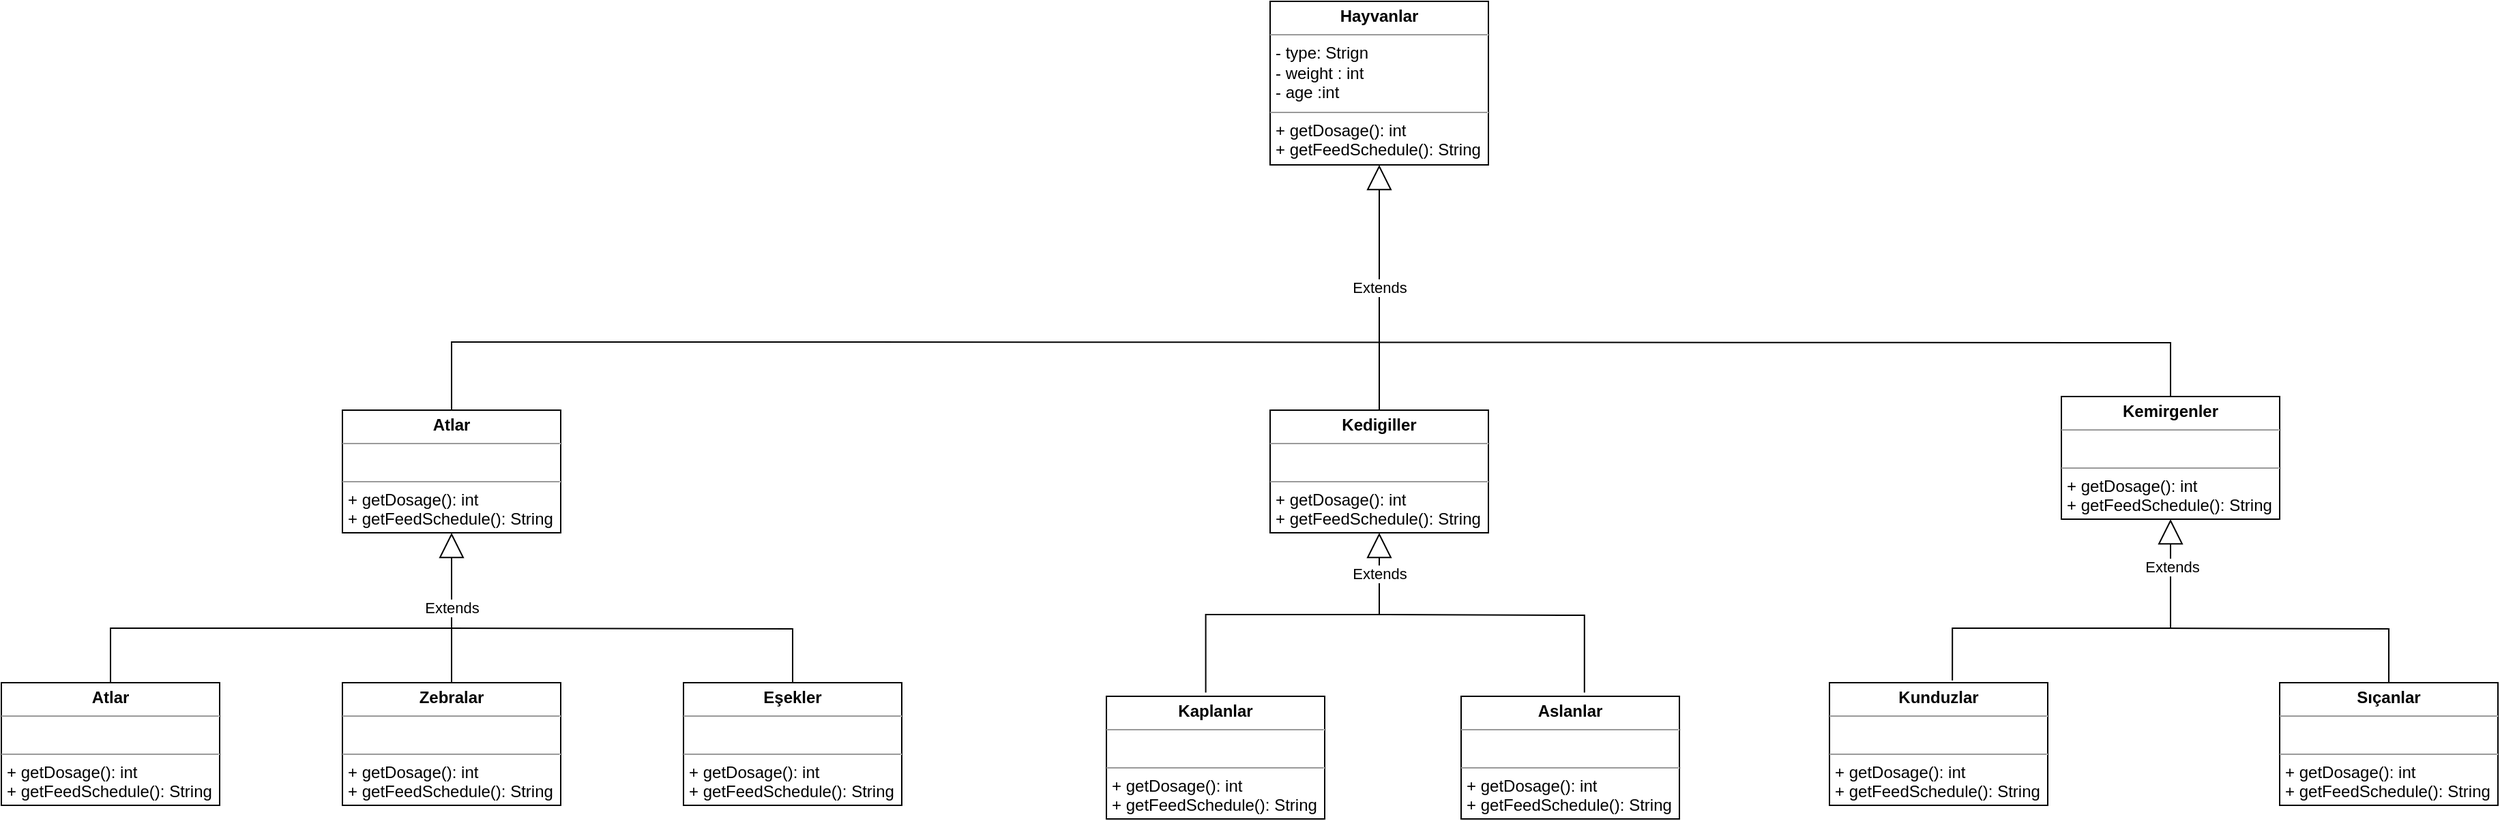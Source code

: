 <mxfile version="21.6.9" type="github">
  <diagram name="Page-1" id="929967ad-93f9-6ef4-fab6-5d389245f69c">
    <mxGraphModel dx="1050" dy="566" grid="1" gridSize="10" guides="1" tooltips="1" connect="1" arrows="1" fold="1" page="1" pageScale="1.5" pageWidth="1169" pageHeight="826" background="none" math="0" shadow="0">
      <root>
        <mxCell id="0" style=";html=1;" />
        <mxCell id="1" style=";html=1;" parent="0" />
        <mxCell id="WD0ij5VrC9FTPScvpOah-1" value="&lt;p style=&quot;margin:0px;margin-top:4px;text-align:center;&quot;&gt;&lt;b&gt;Hayvanlar&lt;/b&gt;&lt;/p&gt;&lt;hr size=&quot;1&quot;&gt;&lt;p style=&quot;margin:0px;margin-left:4px;&quot;&gt;- type: Strign&lt;/p&gt;&lt;p style=&quot;margin:0px;margin-left:4px;&quot;&gt;- weight : int&lt;/p&gt;&lt;p style=&quot;margin:0px;margin-left:4px;&quot;&gt;- age :int&lt;/p&gt;&lt;hr size=&quot;1&quot;&gt;&lt;p style=&quot;margin:0px;margin-left:4px;&quot;&gt;+ getDosage(): int&lt;/p&gt;&lt;p style=&quot;margin:0px;margin-left:4px;&quot;&gt;+ getFeedSchedule(): String&lt;/p&gt;" style="verticalAlign=top;align=left;overflow=fill;fontSize=12;fontFamily=Helvetica;html=1;whiteSpace=wrap;" vertex="1" parent="1">
          <mxGeometry x="930" y="210" width="160" height="120" as="geometry" />
        </mxCell>
        <mxCell id="WD0ij5VrC9FTPScvpOah-2" value="&lt;p style=&quot;margin:0px;margin-top:4px;text-align:center;&quot;&gt;&lt;b&gt;Sıçanlar&lt;/b&gt;&lt;/p&gt;&lt;hr size=&quot;1&quot;&gt;&lt;p style=&quot;margin:0px;margin-left:4px;&quot;&gt;&lt;br&gt;&lt;/p&gt;&lt;hr size=&quot;1&quot;&gt;&lt;p style=&quot;border-color: var(--border-color); margin: 0px 0px 0px 4px;&quot;&gt;+ getDosage(): int&lt;/p&gt;&lt;p style=&quot;border-color: var(--border-color); margin: 0px 0px 0px 4px;&quot;&gt;+ getFeedSchedule(): String&lt;/p&gt;" style="verticalAlign=top;align=left;overflow=fill;fontSize=12;fontFamily=Helvetica;html=1;whiteSpace=wrap;" vertex="1" parent="1">
          <mxGeometry x="1670" y="710" width="160" height="90" as="geometry" />
        </mxCell>
        <mxCell id="WD0ij5VrC9FTPScvpOah-3" value="&lt;p style=&quot;margin:0px;margin-top:4px;text-align:center;&quot;&gt;&lt;b&gt;Kemirgenler&lt;/b&gt;&lt;/p&gt;&lt;hr size=&quot;1&quot;&gt;&lt;p style=&quot;margin:0px;margin-left:4px;&quot;&gt;&lt;br&gt;&lt;/p&gt;&lt;hr size=&quot;1&quot;&gt;&lt;p style=&quot;border-color: var(--border-color); margin: 0px 0px 0px 4px;&quot;&gt;+ getDosage(): int&lt;/p&gt;&lt;p style=&quot;border-color: var(--border-color); margin: 0px 0px 0px 4px;&quot;&gt;+ getFeedSchedule(): String&lt;/p&gt;" style="verticalAlign=top;align=left;overflow=fill;fontSize=12;fontFamily=Helvetica;html=1;whiteSpace=wrap;" vertex="1" parent="1">
          <mxGeometry x="1510" y="500" width="160" height="90" as="geometry" />
        </mxCell>
        <mxCell id="WD0ij5VrC9FTPScvpOah-4" value="&lt;p style=&quot;margin:0px;margin-top:4px;text-align:center;&quot;&gt;&lt;b&gt;Kedigiller&lt;/b&gt;&lt;/p&gt;&lt;hr size=&quot;1&quot;&gt;&lt;p style=&quot;margin:0px;margin-left:4px;&quot;&gt;&lt;br&gt;&lt;/p&gt;&lt;hr size=&quot;1&quot;&gt;&lt;p style=&quot;border-color: var(--border-color); margin: 0px 0px 0px 4px;&quot;&gt;+ getDosage(): int&lt;/p&gt;&lt;p style=&quot;border-color: var(--border-color); margin: 0px 0px 0px 4px;&quot;&gt;+ getFeedSchedule(): String&lt;/p&gt;" style="verticalAlign=top;align=left;overflow=fill;fontSize=12;fontFamily=Helvetica;html=1;whiteSpace=wrap;" vertex="1" parent="1">
          <mxGeometry x="930" y="510" width="160" height="90" as="geometry" />
        </mxCell>
        <mxCell id="WD0ij5VrC9FTPScvpOah-5" value="&lt;p style=&quot;margin:0px;margin-top:4px;text-align:center;&quot;&gt;&lt;b&gt;Kaplanlar&lt;/b&gt;&lt;/p&gt;&lt;hr size=&quot;1&quot;&gt;&lt;p style=&quot;margin:0px;margin-left:4px;&quot;&gt;&lt;br&gt;&lt;/p&gt;&lt;hr size=&quot;1&quot;&gt;&lt;p style=&quot;border-color: var(--border-color); margin: 0px 0px 0px 4px;&quot;&gt;+ getDosage(): int&lt;/p&gt;&lt;p style=&quot;border-color: var(--border-color); margin: 0px 0px 0px 4px;&quot;&gt;+ getFeedSchedule(): String&lt;/p&gt;" style="verticalAlign=top;align=left;overflow=fill;fontSize=12;fontFamily=Helvetica;html=1;whiteSpace=wrap;" vertex="1" parent="1">
          <mxGeometry x="810" y="720" width="160" height="90" as="geometry" />
        </mxCell>
        <mxCell id="WD0ij5VrC9FTPScvpOah-6" value="&lt;p style=&quot;margin:0px;margin-top:4px;text-align:center;&quot;&gt;&lt;b&gt;Eşekler&lt;/b&gt;&lt;/p&gt;&lt;hr size=&quot;1&quot;&gt;&lt;p style=&quot;margin:0px;margin-left:4px;&quot;&gt;&lt;br&gt;&lt;/p&gt;&lt;hr size=&quot;1&quot;&gt;&lt;p style=&quot;border-color: var(--border-color); margin: 0px 0px 0px 4px;&quot;&gt;+ getDosage(): int&lt;/p&gt;&lt;p style=&quot;border-color: var(--border-color); margin: 0px 0px 0px 4px;&quot;&gt;+ getFeedSchedule(): String&lt;/p&gt;" style="verticalAlign=top;align=left;overflow=fill;fontSize=12;fontFamily=Helvetica;html=1;whiteSpace=wrap;" vertex="1" parent="1">
          <mxGeometry x="500" y="710" width="160" height="90" as="geometry" />
        </mxCell>
        <mxCell id="WD0ij5VrC9FTPScvpOah-7" value="&lt;p style=&quot;margin:0px;margin-top:4px;text-align:center;&quot;&gt;&lt;b&gt;Atlar&lt;/b&gt;&lt;/p&gt;&lt;hr size=&quot;1&quot;&gt;&lt;p style=&quot;margin:0px;margin-left:4px;&quot;&gt;&lt;br&gt;&lt;/p&gt;&lt;hr size=&quot;1&quot;&gt;&lt;p style=&quot;border-color: var(--border-color); margin: 0px 0px 0px 4px;&quot;&gt;+ getDosage(): int&lt;/p&gt;&lt;p style=&quot;border-color: var(--border-color); margin: 0px 0px 0px 4px;&quot;&gt;+ getFeedSchedule(): String&lt;/p&gt;" style="verticalAlign=top;align=left;overflow=fill;fontSize=12;fontFamily=Helvetica;html=1;whiteSpace=wrap;" vertex="1" parent="1">
          <mxGeometry y="710" width="160" height="90" as="geometry" />
        </mxCell>
        <mxCell id="WD0ij5VrC9FTPScvpOah-8" value="&lt;p style=&quot;margin:0px;margin-top:4px;text-align:center;&quot;&gt;&lt;b&gt;Atlar&lt;/b&gt;&lt;/p&gt;&lt;hr size=&quot;1&quot;&gt;&lt;p style=&quot;margin:0px;margin-left:4px;&quot;&gt;&lt;br&gt;&lt;/p&gt;&lt;hr size=&quot;1&quot;&gt;&lt;p style=&quot;border-color: var(--border-color); margin: 0px 0px 0px 4px;&quot;&gt;+ getDosage(): int&lt;/p&gt;&lt;p style=&quot;border-color: var(--border-color); margin: 0px 0px 0px 4px;&quot;&gt;+ getFeedSchedule(): String&lt;/p&gt;" style="verticalAlign=top;align=left;overflow=fill;fontSize=12;fontFamily=Helvetica;html=1;whiteSpace=wrap;" vertex="1" parent="1">
          <mxGeometry x="250" y="510" width="160" height="90" as="geometry" />
        </mxCell>
        <mxCell id="WD0ij5VrC9FTPScvpOah-9" value="Extends" style="endArrow=block;endSize=16;endFill=0;html=1;rounded=0;entryX=0.5;entryY=1;entryDx=0;entryDy=0;exitX=0.5;exitY=0;exitDx=0;exitDy=0;" edge="1" parent="1" source="WD0ij5VrC9FTPScvpOah-4" target="WD0ij5VrC9FTPScvpOah-1">
          <mxGeometry width="160" relative="1" as="geometry">
            <mxPoint x="460" y="530" as="sourcePoint" />
            <mxPoint x="620" y="530" as="targetPoint" />
          </mxGeometry>
        </mxCell>
        <mxCell id="WD0ij5VrC9FTPScvpOah-12" value="" style="endArrow=none;html=1;edgeStyle=orthogonalEdgeStyle;rounded=0;exitX=0.5;exitY=0;exitDx=0;exitDy=0;" edge="1" parent="1" source="WD0ij5VrC9FTPScvpOah-8">
          <mxGeometry relative="1" as="geometry">
            <mxPoint x="250" y="460" as="sourcePoint" />
            <mxPoint x="520" y="460" as="targetPoint" />
            <Array as="points">
              <mxPoint x="330" y="460" />
              <mxPoint x="520" y="460" />
            </Array>
          </mxGeometry>
        </mxCell>
        <mxCell id="WD0ij5VrC9FTPScvpOah-15" value="" style="endArrow=none;html=1;edgeStyle=orthogonalEdgeStyle;rounded=0;entryX=0.5;entryY=0;entryDx=0;entryDy=0;" edge="1" parent="1" target="WD0ij5VrC9FTPScvpOah-3">
          <mxGeometry relative="1" as="geometry">
            <mxPoint x="520" y="460" as="sourcePoint" />
            <mxPoint x="740" y="410" as="targetPoint" />
          </mxGeometry>
        </mxCell>
        <mxCell id="WD0ij5VrC9FTPScvpOah-19" value="&lt;p style=&quot;margin:0px;margin-top:4px;text-align:center;&quot;&gt;&lt;b&gt;Kunduzlar&lt;/b&gt;&lt;/p&gt;&lt;hr size=&quot;1&quot;&gt;&lt;p style=&quot;margin:0px;margin-left:4px;&quot;&gt;&lt;br&gt;&lt;/p&gt;&lt;hr size=&quot;1&quot;&gt;&lt;p style=&quot;border-color: var(--border-color); margin: 0px 0px 0px 4px;&quot;&gt;+ getDosage(): int&lt;/p&gt;&lt;p style=&quot;border-color: var(--border-color); margin: 0px 0px 0px 4px;&quot;&gt;+ getFeedSchedule(): String&lt;/p&gt;" style="verticalAlign=top;align=left;overflow=fill;fontSize=12;fontFamily=Helvetica;html=1;whiteSpace=wrap;" vertex="1" parent="1">
          <mxGeometry x="1340" y="710" width="160" height="90" as="geometry" />
        </mxCell>
        <mxCell id="WD0ij5VrC9FTPScvpOah-20" value="&lt;p style=&quot;margin:0px;margin-top:4px;text-align:center;&quot;&gt;&lt;b&gt;Aslanlar&lt;/b&gt;&lt;/p&gt;&lt;hr size=&quot;1&quot;&gt;&lt;p style=&quot;margin:0px;margin-left:4px;&quot;&gt;&lt;br&gt;&lt;/p&gt;&lt;hr size=&quot;1&quot;&gt;&lt;p style=&quot;border-color: var(--border-color); margin: 0px 0px 0px 4px;&quot;&gt;+ getDosage(): int&lt;/p&gt;&lt;p style=&quot;border-color: var(--border-color); margin: 0px 0px 0px 4px;&quot;&gt;+ getFeedSchedule(): String&lt;/p&gt;" style="verticalAlign=top;align=left;overflow=fill;fontSize=12;fontFamily=Helvetica;html=1;whiteSpace=wrap;" vertex="1" parent="1">
          <mxGeometry x="1070" y="720" width="160" height="90" as="geometry" />
        </mxCell>
        <mxCell id="WD0ij5VrC9FTPScvpOah-21" value="&lt;p style=&quot;margin:0px;margin-top:4px;text-align:center;&quot;&gt;&lt;b&gt;Zebralar&lt;/b&gt;&lt;/p&gt;&lt;hr size=&quot;1&quot;&gt;&lt;p style=&quot;margin:0px;margin-left:4px;&quot;&gt;&lt;br&gt;&lt;/p&gt;&lt;hr size=&quot;1&quot;&gt;&lt;p style=&quot;border-color: var(--border-color); margin: 0px 0px 0px 4px;&quot;&gt;+ getDosage(): int&lt;/p&gt;&lt;p style=&quot;border-color: var(--border-color); margin: 0px 0px 0px 4px;&quot;&gt;+ getFeedSchedule(): String&lt;/p&gt;" style="verticalAlign=top;align=left;overflow=fill;fontSize=12;fontFamily=Helvetica;html=1;whiteSpace=wrap;" vertex="1" parent="1">
          <mxGeometry x="250" y="710" width="160" height="90" as="geometry" />
        </mxCell>
        <mxCell id="WD0ij5VrC9FTPScvpOah-26" value="Extends" style="endArrow=block;endSize=16;endFill=0;html=1;rounded=0;entryX=0.5;entryY=1;entryDx=0;entryDy=0;" edge="1" parent="1" target="WD0ij5VrC9FTPScvpOah-3">
          <mxGeometry x="0.125" y="-1" width="160" relative="1" as="geometry">
            <mxPoint x="1590" y="670" as="sourcePoint" />
            <mxPoint x="1450" y="619" as="targetPoint" />
            <mxPoint as="offset" />
          </mxGeometry>
        </mxCell>
        <mxCell id="WD0ij5VrC9FTPScvpOah-27" value="Extends" style="endArrow=block;endSize=16;endFill=0;html=1;rounded=0;entryX=0.5;entryY=1;entryDx=0;entryDy=0;" edge="1" parent="1" target="WD0ij5VrC9FTPScvpOah-4">
          <mxGeometry width="160" relative="1" as="geometry">
            <mxPoint x="1010" y="660" as="sourcePoint" />
            <mxPoint x="1020" y="640" as="targetPoint" />
          </mxGeometry>
        </mxCell>
        <mxCell id="WD0ij5VrC9FTPScvpOah-32" value="" style="endArrow=none;html=1;edgeStyle=orthogonalEdgeStyle;rounded=0;exitX=0.5;exitY=0;exitDx=0;exitDy=0;" edge="1" parent="1" source="WD0ij5VrC9FTPScvpOah-7">
          <mxGeometry relative="1" as="geometry">
            <mxPoint x="170" y="670" as="sourcePoint" />
            <mxPoint x="330" y="670" as="targetPoint" />
            <Array as="points">
              <mxPoint x="80" y="670" />
            </Array>
          </mxGeometry>
        </mxCell>
        <mxCell id="WD0ij5VrC9FTPScvpOah-35" value="Extends" style="endArrow=block;endSize=16;endFill=0;html=1;rounded=0;entryX=0.5;entryY=1;entryDx=0;entryDy=0;exitX=0.5;exitY=0;exitDx=0;exitDy=0;" edge="1" parent="1" source="WD0ij5VrC9FTPScvpOah-21" target="WD0ij5VrC9FTPScvpOah-8">
          <mxGeometry width="160" relative="1" as="geometry">
            <mxPoint x="230" y="700" as="sourcePoint" />
            <mxPoint x="390" y="700" as="targetPoint" />
          </mxGeometry>
        </mxCell>
        <mxCell id="WD0ij5VrC9FTPScvpOah-36" value="" style="endArrow=none;html=1;edgeStyle=orthogonalEdgeStyle;rounded=0;entryX=0.5;entryY=0;entryDx=0;entryDy=0;" edge="1" parent="1" target="WD0ij5VrC9FTPScvpOah-6">
          <mxGeometry relative="1" as="geometry">
            <mxPoint x="330" y="670" as="sourcePoint" />
            <mxPoint x="490" y="670" as="targetPoint" />
          </mxGeometry>
        </mxCell>
        <mxCell id="WD0ij5VrC9FTPScvpOah-39" value="" style="endArrow=none;html=1;edgeStyle=orthogonalEdgeStyle;rounded=0;exitX=0.455;exitY=-0.031;exitDx=0;exitDy=0;exitPerimeter=0;" edge="1" parent="1" source="WD0ij5VrC9FTPScvpOah-5">
          <mxGeometry relative="1" as="geometry">
            <mxPoint x="850" y="660" as="sourcePoint" />
            <mxPoint x="1010" y="650" as="targetPoint" />
            <Array as="points">
              <mxPoint x="883" y="660" />
              <mxPoint x="1010" y="660" />
            </Array>
          </mxGeometry>
        </mxCell>
        <mxCell id="WD0ij5VrC9FTPScvpOah-42" value="" style="endArrow=none;html=1;edgeStyle=orthogonalEdgeStyle;rounded=0;entryX=0.565;entryY=-0.031;entryDx=0;entryDy=0;entryPerimeter=0;" edge="1" parent="1" target="WD0ij5VrC9FTPScvpOah-20">
          <mxGeometry relative="1" as="geometry">
            <mxPoint x="1010" y="660" as="sourcePoint" />
            <mxPoint x="1160" y="680" as="targetPoint" />
          </mxGeometry>
        </mxCell>
        <mxCell id="WD0ij5VrC9FTPScvpOah-45" value="" style="endArrow=none;html=1;edgeStyle=orthogonalEdgeStyle;rounded=0;entryX=0.5;entryY=0;entryDx=0;entryDy=0;" edge="1" parent="1" target="WD0ij5VrC9FTPScvpOah-2">
          <mxGeometry relative="1" as="geometry">
            <mxPoint x="1580" y="670" as="sourcePoint" />
            <mxPoint x="1740" y="670" as="targetPoint" />
          </mxGeometry>
        </mxCell>
        <mxCell id="WD0ij5VrC9FTPScvpOah-48" value="" style="endArrow=none;html=1;edgeStyle=orthogonalEdgeStyle;rounded=0;exitX=0.563;exitY=-0.018;exitDx=0;exitDy=0;exitPerimeter=0;" edge="1" parent="1" source="WD0ij5VrC9FTPScvpOah-19">
          <mxGeometry relative="1" as="geometry">
            <mxPoint x="1430" y="670" as="sourcePoint" />
            <mxPoint x="1590" y="670" as="targetPoint" />
            <Array as="points">
              <mxPoint x="1430" y="670" />
            </Array>
          </mxGeometry>
        </mxCell>
      </root>
    </mxGraphModel>
  </diagram>
</mxfile>
